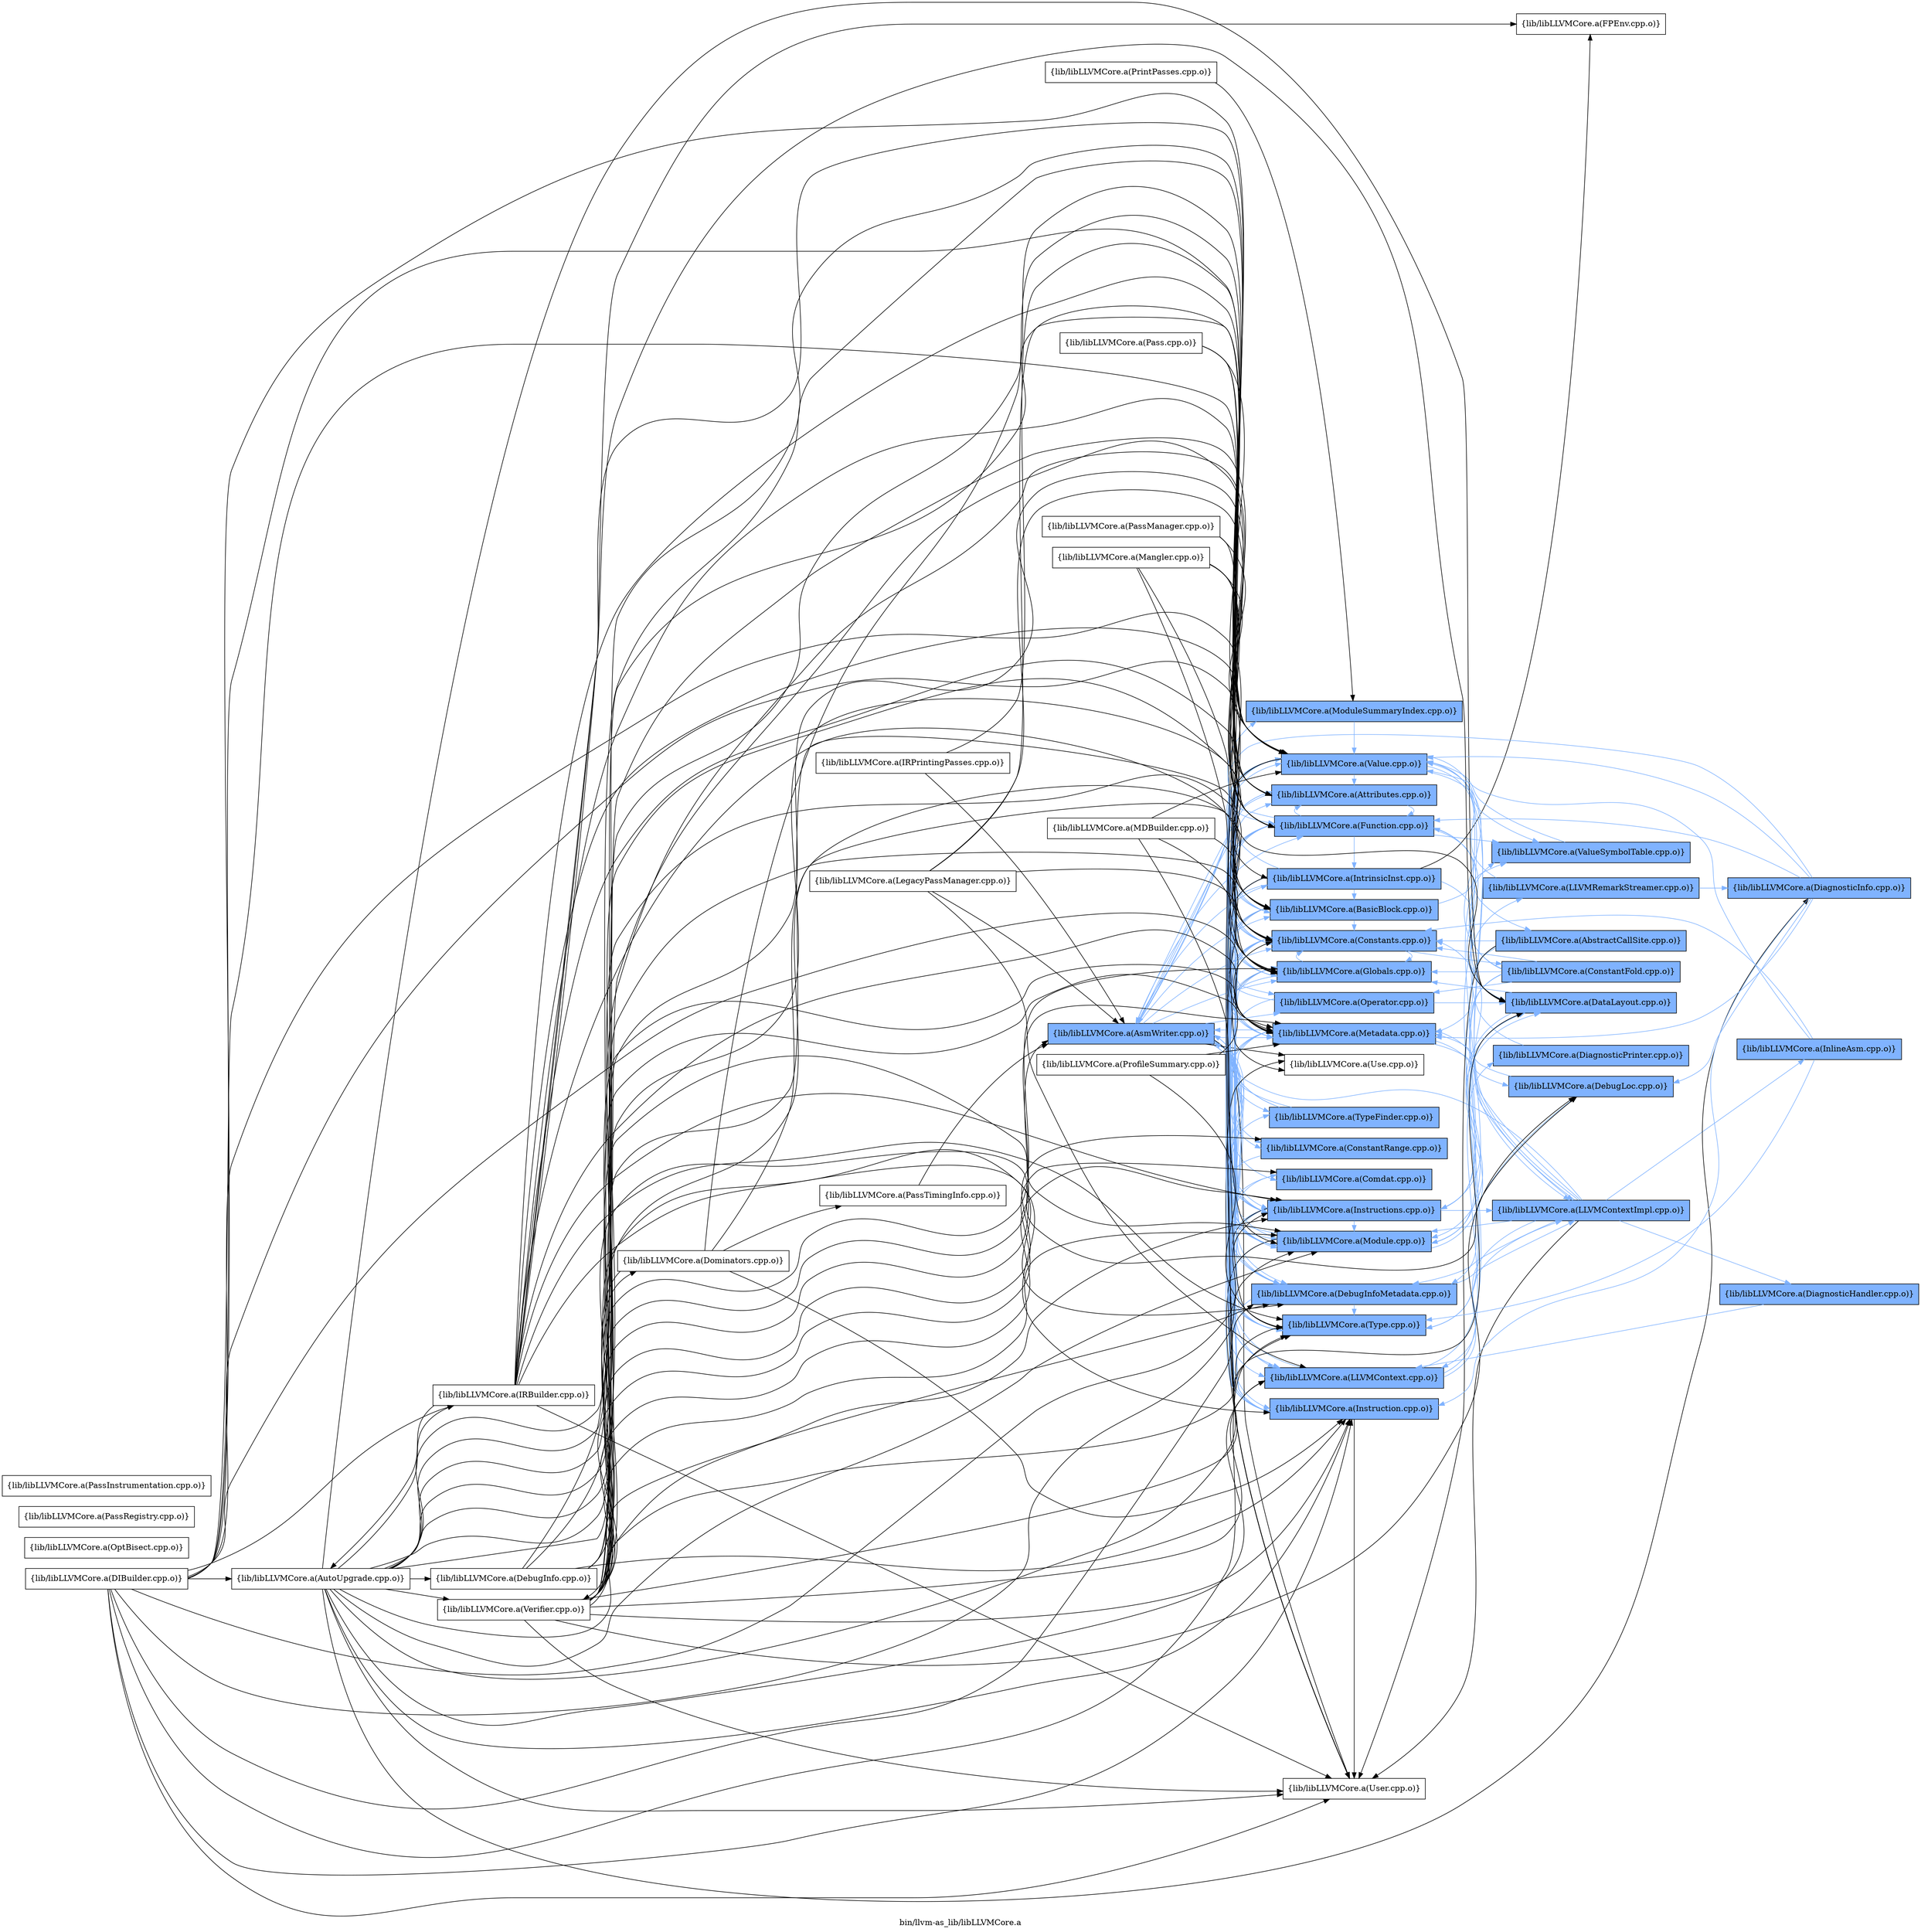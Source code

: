 digraph "bin/llvm-as_lib/libLLVMCore.a" {
	label="bin/llvm-as_lib/libLLVMCore.a";
	rankdir=LR;
	{ rank=same; Node0x55d40ee85408;  }
	{ rank=same; Node0x55d40ee84fa8; Node0x55d40ee81a38; Node0x55d40ee80db8; Node0x55d40ee82f78; Node0x55d40ee82ca8; Node0x55d40ee84f08; Node0x55d40ee83bf8; Node0x55d40ee84148; Node0x55d40ee80d18; Node0x55d40ee81e98; Node0x55d40ee8a908; Node0x55d40ee8a638; Node0x55d40ee82848; Node0x55d40ee82118; Node0x55d40ee81998; Node0x55d40ee81218; Node0x55d40ee87c58; Node0x55d40ee842d8; Node0x55d40ee83658; Node0x55d40ee83ce8; Node0x55d40ee85908;  }
	{ rank=same; Node0x55d40ee84aa8; Node0x55d40ee820c8; Node0x55d40ee89378; Node0x55d40ee89468; Node0x55d40ee84378; Node0x55d40ee83018; Node0x55d40ee89a08; Node0x55d40ee884c8; Node0x55d40ee84c38;  }
	{ rank=same; Node0x55d40ee85408;  }
	{ rank=same; Node0x55d40ee84fa8; Node0x55d40ee81a38; Node0x55d40ee80db8; Node0x55d40ee82f78; Node0x55d40ee82ca8; Node0x55d40ee84f08; Node0x55d40ee83bf8; Node0x55d40ee84148; Node0x55d40ee80d18; Node0x55d40ee81e98; Node0x55d40ee8a908; Node0x55d40ee8a638; Node0x55d40ee82848; Node0x55d40ee82118; Node0x55d40ee81998; Node0x55d40ee81218; Node0x55d40ee87c58; Node0x55d40ee842d8; Node0x55d40ee83658; Node0x55d40ee83ce8; Node0x55d40ee85908;  }
	{ rank=same; Node0x55d40ee84aa8; Node0x55d40ee820c8; Node0x55d40ee89378; Node0x55d40ee89468; Node0x55d40ee84378; Node0x55d40ee83018; Node0x55d40ee89a08; Node0x55d40ee884c8; Node0x55d40ee84c38;  }

	Node0x55d40ee85408 [shape=record,shape=box,group=1,style=filled,fillcolor="0.600000 0.5 1",label="{lib/libLLVMCore.a(AsmWriter.cpp.o)}"];
	Node0x55d40ee85408 -> Node0x55d40ee84fa8[color="0.600000 0.5 1"];
	Node0x55d40ee85408 -> Node0x55d40ee81a38[color="0.600000 0.5 1"];
	Node0x55d40ee85408 -> Node0x55d40ee80db8[color="0.600000 0.5 1"];
	Node0x55d40ee85408 -> Node0x55d40ee82f78[color="0.600000 0.5 1"];
	Node0x55d40ee85408 -> Node0x55d40ee82ca8[color="0.600000 0.5 1"];
	Node0x55d40ee85408 -> Node0x55d40ee84f08[color="0.600000 0.5 1"];
	Node0x55d40ee85408 -> Node0x55d40ee83bf8[color="0.600000 0.5 1"];
	Node0x55d40ee85408 -> Node0x55d40ee84148[color="0.600000 0.5 1"];
	Node0x55d40ee85408 -> Node0x55d40ee80d18[color="0.600000 0.5 1"];
	Node0x55d40ee85408 -> Node0x55d40ee81e98[color="0.600000 0.5 1"];
	Node0x55d40ee85408 -> Node0x55d40ee8a908[color="0.600000 0.5 1"];
	Node0x55d40ee85408 -> Node0x55d40ee8a638[color="0.600000 0.5 1"];
	Node0x55d40ee85408 -> Node0x55d40ee82848[color="0.600000 0.5 1"];
	Node0x55d40ee85408 -> Node0x55d40ee82118[color="0.600000 0.5 1"];
	Node0x55d40ee85408 -> Node0x55d40ee81998[color="0.600000 0.5 1"];
	Node0x55d40ee85408 -> Node0x55d40ee81218[color="0.600000 0.5 1"];
	Node0x55d40ee85408 -> Node0x55d40ee87c58[color="0.600000 0.5 1"];
	Node0x55d40ee85408 -> Node0x55d40ee842d8[color="0.600000 0.5 1"];
	Node0x55d40ee85408 -> Node0x55d40ee83658;
	Node0x55d40ee85408 -> Node0x55d40ee83ce8;
	Node0x55d40ee85408 -> Node0x55d40ee85908[color="0.600000 0.5 1"];
	Node0x55d40ee8a638 [shape=record,shape=box,group=1,style=filled,fillcolor="0.600000 0.5 1",label="{lib/libLLVMCore.a(LLVMContext.cpp.o)}"];
	Node0x55d40ee8a638 -> Node0x55d40ee85408[color="0.600000 0.5 1"];
	Node0x55d40ee8a638 -> Node0x55d40ee89a08[color="0.600000 0.5 1"];
	Node0x55d40ee8a638 -> Node0x55d40ee89378[color="0.600000 0.5 1"];
	Node0x55d40ee8a638 -> Node0x55d40ee884c8[color="0.600000 0.5 1"];
	Node0x55d40ee82118 [shape=record,shape=box,group=1,style=filled,fillcolor="0.600000 0.5 1",label="{lib/libLLVMCore.a(Module.cpp.o)}"];
	Node0x55d40ee82118 -> Node0x55d40ee85408[color="0.600000 0.5 1"];
	Node0x55d40ee82118 -> Node0x55d40ee80db8[color="0.600000 0.5 1"];
	Node0x55d40ee82118 -> Node0x55d40ee82ca8[color="0.600000 0.5 1"];
	Node0x55d40ee82118 -> Node0x55d40ee89468[color="0.600000 0.5 1"];
	Node0x55d40ee82118 -> Node0x55d40ee83bf8[color="0.600000 0.5 1"];
	Node0x55d40ee82118 -> Node0x55d40ee84148[color="0.600000 0.5 1"];
	Node0x55d40ee82118 -> Node0x55d40ee8a638[color="0.600000 0.5 1"];
	Node0x55d40ee82118 -> Node0x55d40ee82848[color="0.600000 0.5 1"];
	Node0x55d40ee82118 -> Node0x55d40ee87c58[color="0.600000 0.5 1"];
	Node0x55d40ee82118 -> Node0x55d40ee842d8[color="0.600000 0.5 1"];
	Node0x55d40ee82118 -> Node0x55d40ee83ce8;
	Node0x55d40ee82118 -> Node0x55d40ee85908[color="0.600000 0.5 1"];
	Node0x55d40ee82118 -> Node0x55d40ee84aa8[color="0.600000 0.5 1"];
	Node0x55d40ee81998 [shape=record,shape=box,group=1,style=filled,fillcolor="0.600000 0.5 1",label="{lib/libLLVMCore.a(ModuleSummaryIndex.cpp.o)}"];
	Node0x55d40ee81998 -> Node0x55d40ee85908[color="0.600000 0.5 1"];
	Node0x55d40ee81808 [shape=record,shape=box,group=0,label="{lib/libLLVMCore.a(Verifier.cpp.o)}"];
	Node0x55d40ee81808 -> Node0x55d40ee85408;
	Node0x55d40ee81808 -> Node0x55d40ee84fa8;
	Node0x55d40ee81808 -> Node0x55d40ee81a38;
	Node0x55d40ee81808 -> Node0x55d40ee80db8;
	Node0x55d40ee81808 -> Node0x55d40ee82f78;
	Node0x55d40ee81808 -> Node0x55d40ee82ca8;
	Node0x55d40ee81808 -> Node0x55d40ee89468;
	Node0x55d40ee81808 -> Node0x55d40ee84f08;
	Node0x55d40ee81808 -> Node0x55d40ee84c38;
	Node0x55d40ee81808 -> Node0x55d40ee83bf8;
	Node0x55d40ee81808 -> Node0x55d40ee84148;
	Node0x55d40ee81808 -> Node0x55d40ee80d18;
	Node0x55d40ee81808 -> Node0x55d40ee81e98;
	Node0x55d40ee81808 -> Node0x55d40ee8a908;
	Node0x55d40ee81808 -> Node0x55d40ee8a638;
	Node0x55d40ee81808 -> Node0x55d40ee82848;
	Node0x55d40ee81808 -> Node0x55d40ee82118;
	Node0x55d40ee81808 -> Node0x55d40ee87c58;
	Node0x55d40ee81808 -> Node0x55d40ee83ce8;
	Node0x55d40ee81808 -> Node0x55d40ee85908;
	Node0x55d40ee81808 -> Node0x55d40ee86df8;
	Node0x55d40ee82848 [shape=record,shape=box,group=1,style=filled,fillcolor="0.600000 0.5 1",label="{lib/libLLVMCore.a(Metadata.cpp.o)}"];
	Node0x55d40ee82848 -> Node0x55d40ee85408[color="0.600000 0.5 1"];
	Node0x55d40ee82848 -> Node0x55d40ee82f78[color="0.600000 0.5 1"];
	Node0x55d40ee82848 -> Node0x55d40ee82ca8[color="0.600000 0.5 1"];
	Node0x55d40ee82848 -> Node0x55d40ee84f08[color="0.600000 0.5 1"];
	Node0x55d40ee82848 -> Node0x55d40ee84c38[color="0.600000 0.5 1"];
	Node0x55d40ee82848 -> Node0x55d40ee8a638[color="0.600000 0.5 1"];
	Node0x55d40ee82848 -> Node0x55d40ee89378[color="0.600000 0.5 1"];
	Node0x55d40ee82848 -> Node0x55d40ee82118[color="0.600000 0.5 1"];
	Node0x55d40ee82848 -> Node0x55d40ee87c58[color="0.600000 0.5 1"];
	Node0x55d40ee82848 -> Node0x55d40ee85908[color="0.600000 0.5 1"];
	Node0x55d40ee87c58 [shape=record,shape=box,group=1,style=filled,fillcolor="0.600000 0.5 1",label="{lib/libLLVMCore.a(Type.cpp.o)}"];
	Node0x55d40ee87c58 -> Node0x55d40ee82ca8[color="0.600000 0.5 1"];
	Node0x55d40ee84fa8 [shape=record,shape=box,group=1,style=filled,fillcolor="0.600000 0.5 1",label="{lib/libLLVMCore.a(Attributes.cpp.o)}"];
	Node0x55d40ee84fa8 -> Node0x55d40ee85408[color="0.600000 0.5 1"];
	Node0x55d40ee84fa8 -> Node0x55d40ee83bf8[color="0.600000 0.5 1"];
	Node0x55d40ee81d08 [shape=record,shape=box,group=0,label="{lib/libLLVMCore.a(AutoUpgrade.cpp.o)}"];
	Node0x55d40ee81d08 -> Node0x55d40ee84fa8;
	Node0x55d40ee81d08 -> Node0x55d40ee81a38;
	Node0x55d40ee81d08 -> Node0x55d40ee82ca8;
	Node0x55d40ee81d08 -> Node0x55d40ee89468;
	Node0x55d40ee81d08 -> Node0x55d40ee88c48;
	Node0x55d40ee81d08 -> Node0x55d40ee853b8;
	Node0x55d40ee81d08 -> Node0x55d40ee83bf8;
	Node0x55d40ee81d08 -> Node0x55d40ee84148;
	Node0x55d40ee81d08 -> Node0x55d40ee82168;
	Node0x55d40ee81d08 -> Node0x55d40ee80d18;
	Node0x55d40ee81d08 -> Node0x55d40ee81e98;
	Node0x55d40ee81d08 -> Node0x55d40ee8a638;
	Node0x55d40ee81d08 -> Node0x55d40ee82848;
	Node0x55d40ee81d08 -> Node0x55d40ee82118;
	Node0x55d40ee81d08 -> Node0x55d40ee87c58;
	Node0x55d40ee81d08 -> Node0x55d40ee83ce8;
	Node0x55d40ee81d08 -> Node0x55d40ee85908;
	Node0x55d40ee81d08 -> Node0x55d40ee81808;
	Node0x55d40ee81a38 [shape=record,shape=box,group=1,style=filled,fillcolor="0.600000 0.5 1",label="{lib/libLLVMCore.a(BasicBlock.cpp.o)}"];
	Node0x55d40ee81a38 -> Node0x55d40ee82ca8[color="0.600000 0.5 1"];
	Node0x55d40ee81a38 -> Node0x55d40ee80d18[color="0.600000 0.5 1"];
	Node0x55d40ee81a38 -> Node0x55d40ee82848[color="0.600000 0.5 1"];
	Node0x55d40ee81a38 -> Node0x55d40ee87c58[color="0.600000 0.5 1"];
	Node0x55d40ee81a38 -> Node0x55d40ee83ce8;
	Node0x55d40ee81a38 -> Node0x55d40ee85908[color="0.600000 0.5 1"];
	Node0x55d40ee81a38 -> Node0x55d40ee84aa8[color="0.600000 0.5 1"];
	Node0x55d40ee82f78 [shape=record,shape=box,group=1,style=filled,fillcolor="0.600000 0.5 1",label="{lib/libLLVMCore.a(ConstantRange.cpp.o)}"];
	Node0x55d40ee82f78 -> Node0x55d40ee81e98[color="0.600000 0.5 1"];
	Node0x55d40ee82ca8 [shape=record,shape=box,group=1,style=filled,fillcolor="0.600000 0.5 1",label="{lib/libLLVMCore.a(Constants.cpp.o)}"];
	Node0x55d40ee82ca8 -> Node0x55d40ee820c8[color="0.600000 0.5 1"];
	Node0x55d40ee82ca8 -> Node0x55d40ee83bf8[color="0.600000 0.5 1"];
	Node0x55d40ee82ca8 -> Node0x55d40ee84148[color="0.600000 0.5 1"];
	Node0x55d40ee82ca8 -> Node0x55d40ee80d18[color="0.600000 0.5 1"];
	Node0x55d40ee82ca8 -> Node0x55d40ee81e98[color="0.600000 0.5 1"];
	Node0x55d40ee82ca8 -> Node0x55d40ee81218[color="0.600000 0.5 1"];
	Node0x55d40ee82ca8 -> Node0x55d40ee87c58[color="0.600000 0.5 1"];
	Node0x55d40ee82ca8 -> Node0x55d40ee83ce8;
	Node0x55d40ee82ca8 -> Node0x55d40ee85908[color="0.600000 0.5 1"];
	Node0x55d40ee89468 [shape=record,shape=box,group=1,style=filled,fillcolor="0.600000 0.5 1",label="{lib/libLLVMCore.a(DataLayout.cpp.o)}"];
	Node0x55d40ee89468 -> Node0x55d40ee84148[color="0.600000 0.5 1"];
	Node0x55d40ee89468 -> Node0x55d40ee82118[color="0.600000 0.5 1"];
	Node0x55d40ee89468 -> Node0x55d40ee87c58[color="0.600000 0.5 1"];
	Node0x55d40ee84f08 [shape=record,shape=box,group=1,style=filled,fillcolor="0.600000 0.5 1",label="{lib/libLLVMCore.a(DebugInfoMetadata.cpp.o)}"];
	Node0x55d40ee84f08 -> Node0x55d40ee82ca8[color="0.600000 0.5 1"];
	Node0x55d40ee84f08 -> Node0x55d40ee8a638[color="0.600000 0.5 1"];
	Node0x55d40ee84f08 -> Node0x55d40ee89378[color="0.600000 0.5 1"];
	Node0x55d40ee84f08 -> Node0x55d40ee82848[color="0.600000 0.5 1"];
	Node0x55d40ee84f08 -> Node0x55d40ee87c58[color="0.600000 0.5 1"];
	Node0x55d40ee83bf8 [shape=record,shape=box,group=1,style=filled,fillcolor="0.600000 0.5 1",label="{lib/libLLVMCore.a(Function.cpp.o)}"];
	Node0x55d40ee83bf8 -> Node0x55d40ee84fa8[color="0.600000 0.5 1"];
	Node0x55d40ee83bf8 -> Node0x55d40ee81a38[color="0.600000 0.5 1"];
	Node0x55d40ee83bf8 -> Node0x55d40ee82ca8[color="0.600000 0.5 1"];
	Node0x55d40ee83bf8 -> Node0x55d40ee89468[color="0.600000 0.5 1"];
	Node0x55d40ee83bf8 -> Node0x55d40ee84378[color="0.600000 0.5 1"];
	Node0x55d40ee83bf8 -> Node0x55d40ee81e98[color="0.600000 0.5 1"];
	Node0x55d40ee83bf8 -> Node0x55d40ee8a908[color="0.600000 0.5 1"];
	Node0x55d40ee83bf8 -> Node0x55d40ee8a638[color="0.600000 0.5 1"];
	Node0x55d40ee83bf8 -> Node0x55d40ee82848[color="0.600000 0.5 1"];
	Node0x55d40ee83bf8 -> Node0x55d40ee82118[color="0.600000 0.5 1"];
	Node0x55d40ee83bf8 -> Node0x55d40ee87c58[color="0.600000 0.5 1"];
	Node0x55d40ee83bf8 -> Node0x55d40ee83ce8;
	Node0x55d40ee83bf8 -> Node0x55d40ee85908[color="0.600000 0.5 1"];
	Node0x55d40ee83bf8 -> Node0x55d40ee84aa8[color="0.600000 0.5 1"];
	Node0x55d40ee84148 [shape=record,shape=box,group=1,style=filled,fillcolor="0.600000 0.5 1",label="{lib/libLLVMCore.a(Globals.cpp.o)}"];
	Node0x55d40ee84148 -> Node0x55d40ee82ca8[color="0.600000 0.5 1"];
	Node0x55d40ee84148 -> Node0x55d40ee83bf8[color="0.600000 0.5 1"];
	Node0x55d40ee84148 -> Node0x55d40ee82848[color="0.600000 0.5 1"];
	Node0x55d40ee84148 -> Node0x55d40ee82118[color="0.600000 0.5 1"];
	Node0x55d40ee84148 -> Node0x55d40ee87c58[color="0.600000 0.5 1"];
	Node0x55d40ee84148 -> Node0x55d40ee83ce8;
	Node0x55d40ee84148 -> Node0x55d40ee85908[color="0.600000 0.5 1"];
	Node0x55d40ee82d98 [shape=record,shape=box,group=1,style=filled,fillcolor="0.600000 0.5 1",label="{lib/libLLVMCore.a(InlineAsm.cpp.o)}"];
	Node0x55d40ee82d98 -> Node0x55d40ee82ca8[color="0.600000 0.5 1"];
	Node0x55d40ee82d98 -> Node0x55d40ee87c58[color="0.600000 0.5 1"];
	Node0x55d40ee82d98 -> Node0x55d40ee85908[color="0.600000 0.5 1"];
	Node0x55d40ee80d18 [shape=record,shape=box,group=1,style=filled,fillcolor="0.600000 0.5 1",label="{lib/libLLVMCore.a(Instruction.cpp.o)}"];
	Node0x55d40ee80d18 -> Node0x55d40ee84fa8[color="0.600000 0.5 1"];
	Node0x55d40ee80d18 -> Node0x55d40ee81a38[color="0.600000 0.5 1"];
	Node0x55d40ee80d18 -> Node0x55d40ee82ca8[color="0.600000 0.5 1"];
	Node0x55d40ee80d18 -> Node0x55d40ee81e98[color="0.600000 0.5 1"];
	Node0x55d40ee80d18 -> Node0x55d40ee82848[color="0.600000 0.5 1"];
	Node0x55d40ee80d18 -> Node0x55d40ee83ce8;
	Node0x55d40ee80d18 -> Node0x55d40ee85908[color="0.600000 0.5 1"];
	Node0x55d40ee81e98 [shape=record,shape=box,group=1,style=filled,fillcolor="0.600000 0.5 1",label="{lib/libLLVMCore.a(Instructions.cpp.o)}"];
	Node0x55d40ee81e98 -> Node0x55d40ee84fa8[color="0.600000 0.5 1"];
	Node0x55d40ee81e98 -> Node0x55d40ee81a38[color="0.600000 0.5 1"];
	Node0x55d40ee81e98 -> Node0x55d40ee82ca8[color="0.600000 0.5 1"];
	Node0x55d40ee81e98 -> Node0x55d40ee89468[color="0.600000 0.5 1"];
	Node0x55d40ee81e98 -> Node0x55d40ee83bf8[color="0.600000 0.5 1"];
	Node0x55d40ee81e98 -> Node0x55d40ee80d18[color="0.600000 0.5 1"];
	Node0x55d40ee81e98 -> Node0x55d40ee89378[color="0.600000 0.5 1"];
	Node0x55d40ee81e98 -> Node0x55d40ee82848[color="0.600000 0.5 1"];
	Node0x55d40ee81e98 -> Node0x55d40ee82118[color="0.600000 0.5 1"];
	Node0x55d40ee81e98 -> Node0x55d40ee87c58[color="0.600000 0.5 1"];
	Node0x55d40ee81e98 -> Node0x55d40ee83ce8;
	Node0x55d40ee81e98 -> Node0x55d40ee85908[color="0.600000 0.5 1"];
	Node0x55d40ee83ce8 [shape=record,shape=box,group=0,label="{lib/libLLVMCore.a(User.cpp.o)}"];
	Node0x55d40ee83ce8 -> Node0x55d40ee83658;
	Node0x55d40ee85908 [shape=record,shape=box,group=1,style=filled,fillcolor="0.600000 0.5 1",label="{lib/libLLVMCore.a(Value.cpp.o)}"];
	Node0x55d40ee85908 -> Node0x55d40ee84fa8[color="0.600000 0.5 1"];
	Node0x55d40ee85908 -> Node0x55d40ee81a38[color="0.600000 0.5 1"];
	Node0x55d40ee85908 -> Node0x55d40ee82ca8[color="0.600000 0.5 1"];
	Node0x55d40ee85908 -> Node0x55d40ee89468[color="0.600000 0.5 1"];
	Node0x55d40ee85908 -> Node0x55d40ee83bf8[color="0.600000 0.5 1"];
	Node0x55d40ee85908 -> Node0x55d40ee84148[color="0.600000 0.5 1"];
	Node0x55d40ee85908 -> Node0x55d40ee80d18[color="0.600000 0.5 1"];
	Node0x55d40ee85908 -> Node0x55d40ee81e98[color="0.600000 0.5 1"];
	Node0x55d40ee85908 -> Node0x55d40ee8a638[color="0.600000 0.5 1"];
	Node0x55d40ee85908 -> Node0x55d40ee89378[color="0.600000 0.5 1"];
	Node0x55d40ee85908 -> Node0x55d40ee82848[color="0.600000 0.5 1"];
	Node0x55d40ee85908 -> Node0x55d40ee87c58[color="0.600000 0.5 1"];
	Node0x55d40ee85908 -> Node0x55d40ee83658;
	Node0x55d40ee85908 -> Node0x55d40ee83ce8;
	Node0x55d40ee85908 -> Node0x55d40ee84aa8[color="0.600000 0.5 1"];
	Node0x55d40ee80db8 [shape=record,shape=box,group=1,style=filled,fillcolor="0.600000 0.5 1",label="{lib/libLLVMCore.a(Comdat.cpp.o)}"];
	Node0x55d40ee80db8 -> Node0x55d40ee82118[color="0.600000 0.5 1"];
	Node0x55d40ee84c38 [shape=record,shape=box,group=1,style=filled,fillcolor="0.600000 0.5 1",label="{lib/libLLVMCore.a(DebugLoc.cpp.o)}"];
	Node0x55d40ee84c38 -> Node0x55d40ee84f08[color="0.600000 0.5 1"];
	Node0x55d40ee84c38 -> Node0x55d40ee82848[color="0.600000 0.5 1"];
	Node0x55d40ee81218 [shape=record,shape=box,group=1,style=filled,fillcolor="0.600000 0.5 1",label="{lib/libLLVMCore.a(Operator.cpp.o)}"];
	Node0x55d40ee81218 -> Node0x55d40ee82ca8[color="0.600000 0.5 1"];
	Node0x55d40ee81218 -> Node0x55d40ee89468[color="0.600000 0.5 1"];
	Node0x55d40ee81218 -> Node0x55d40ee87c58[color="0.600000 0.5 1"];
	Node0x55d40ee83658 [shape=record,shape=box,group=0,label="{lib/libLLVMCore.a(Use.cpp.o)}"];
	Node0x55d40ee8a908 [shape=record,shape=box,group=1,style=filled,fillcolor="0.600000 0.5 1",label="{lib/libLLVMCore.a(IntrinsicInst.cpp.o)}"];
	Node0x55d40ee8a908 -> Node0x55d40ee81a38[color="0.600000 0.5 1"];
	Node0x55d40ee8a908 -> Node0x55d40ee82ca8[color="0.600000 0.5 1"];
	Node0x55d40ee8a908 -> Node0x55d40ee89468[color="0.600000 0.5 1"];
	Node0x55d40ee8a908 -> Node0x55d40ee84f08[color="0.600000 0.5 1"];
	Node0x55d40ee8a908 -> Node0x55d40ee83018;
	Node0x55d40ee8a908 -> Node0x55d40ee80d18[color="0.600000 0.5 1"];
	Node0x55d40ee8a908 -> Node0x55d40ee81e98[color="0.600000 0.5 1"];
	Node0x55d40ee8a908 -> Node0x55d40ee82848[color="0.600000 0.5 1"];
	Node0x55d40ee8a908 -> Node0x55d40ee82118[color="0.600000 0.5 1"];
	Node0x55d40ee8a908 -> Node0x55d40ee87c58[color="0.600000 0.5 1"];
	Node0x55d40ee8a908 -> Node0x55d40ee83ce8;
	Node0x55d40ee8a908 -> Node0x55d40ee85908[color="0.600000 0.5 1"];
	Node0x55d40ee842d8 [shape=record,shape=box,group=1,style=filled,fillcolor="0.600000 0.5 1",label="{lib/libLLVMCore.a(TypeFinder.cpp.o)}"];
	Node0x55d40ee842d8 -> Node0x55d40ee83bf8[color="0.600000 0.5 1"];
	Node0x55d40ee842d8 -> Node0x55d40ee84148[color="0.600000 0.5 1"];
	Node0x55d40ee842d8 -> Node0x55d40ee82848[color="0.600000 0.5 1"];
	Node0x55d40ee88c48 [shape=record,shape=box,group=0,label="{lib/libLLVMCore.a(DebugInfo.cpp.o)}"];
	Node0x55d40ee88c48 -> Node0x55d40ee84f08;
	Node0x55d40ee88c48 -> Node0x55d40ee84c38;
	Node0x55d40ee88c48 -> Node0x55d40ee83bf8;
	Node0x55d40ee88c48 -> Node0x55d40ee80d18;
	Node0x55d40ee88c48 -> Node0x55d40ee82848;
	Node0x55d40ee88c48 -> Node0x55d40ee82118;
	Node0x55d40ee88c48 -> Node0x55d40ee85908;
	Node0x55d40ee853b8 [shape=record,shape=box,group=1,style=filled,fillcolor="0.600000 0.5 1",label="{lib/libLLVMCore.a(DiagnosticInfo.cpp.o)}"];
	Node0x55d40ee853b8 -> Node0x55d40ee85408[color="0.600000 0.5 1"];
	Node0x55d40ee853b8 -> Node0x55d40ee84c38[color="0.600000 0.5 1"];
	Node0x55d40ee853b8 -> Node0x55d40ee83bf8[color="0.600000 0.5 1"];
	Node0x55d40ee853b8 -> Node0x55d40ee80d18[color="0.600000 0.5 1"];
	Node0x55d40ee853b8 -> Node0x55d40ee82848[color="0.600000 0.5 1"];
	Node0x55d40ee853b8 -> Node0x55d40ee85908[color="0.600000 0.5 1"];
	Node0x55d40ee82168 [shape=record,shape=box,group=0,label="{lib/libLLVMCore.a(IRBuilder.cpp.o)}"];
	Node0x55d40ee82168 -> Node0x55d40ee84fa8;
	Node0x55d40ee82168 -> Node0x55d40ee81d08;
	Node0x55d40ee82168 -> Node0x55d40ee81a38;
	Node0x55d40ee82168 -> Node0x55d40ee82ca8;
	Node0x55d40ee82168 -> Node0x55d40ee89468;
	Node0x55d40ee82168 -> Node0x55d40ee83bf8;
	Node0x55d40ee82168 -> Node0x55d40ee84148;
	Node0x55d40ee82168 -> Node0x55d40ee83018;
	Node0x55d40ee82168 -> Node0x55d40ee80d18;
	Node0x55d40ee82168 -> Node0x55d40ee81e98;
	Node0x55d40ee82168 -> Node0x55d40ee82848;
	Node0x55d40ee82168 -> Node0x55d40ee87c58;
	Node0x55d40ee82168 -> Node0x55d40ee83ce8;
	Node0x55d40ee82168 -> Node0x55d40ee85908;
	Node0x55d40ee84aa8 [shape=record,shape=box,group=1,style=filled,fillcolor="0.600000 0.5 1",label="{lib/libLLVMCore.a(ValueSymbolTable.cpp.o)}"];
	Node0x55d40ee84aa8 -> Node0x55d40ee85908[color="0.600000 0.5 1"];
	Node0x55d40ee820c8 [shape=record,shape=box,group=1,style=filled,fillcolor="0.600000 0.5 1",label="{lib/libLLVMCore.a(ConstantFold.cpp.o)}"];
	Node0x55d40ee820c8 -> Node0x55d40ee82ca8[color="0.600000 0.5 1"];
	Node0x55d40ee820c8 -> Node0x55d40ee83bf8[color="0.600000 0.5 1"];
	Node0x55d40ee820c8 -> Node0x55d40ee84148[color="0.600000 0.5 1"];
	Node0x55d40ee820c8 -> Node0x55d40ee81e98[color="0.600000 0.5 1"];
	Node0x55d40ee820c8 -> Node0x55d40ee82118[color="0.600000 0.5 1"];
	Node0x55d40ee820c8 -> Node0x55d40ee81218[color="0.600000 0.5 1"];
	Node0x55d40ee820c8 -> Node0x55d40ee87c58[color="0.600000 0.5 1"];
	Node0x55d40ee820c8 -> Node0x55d40ee85908[color="0.600000 0.5 1"];
	Node0x55d40ee88518 [shape=record,shape=box,group=0,label="{lib/libLLVMCore.a(DIBuilder.cpp.o)}"];
	Node0x55d40ee88518 -> Node0x55d40ee84fa8;
	Node0x55d40ee88518 -> Node0x55d40ee81d08;
	Node0x55d40ee88518 -> Node0x55d40ee81a38;
	Node0x55d40ee88518 -> Node0x55d40ee82ca8;
	Node0x55d40ee88518 -> Node0x55d40ee84f08;
	Node0x55d40ee88518 -> Node0x55d40ee83bf8;
	Node0x55d40ee88518 -> Node0x55d40ee82168;
	Node0x55d40ee88518 -> Node0x55d40ee80d18;
	Node0x55d40ee88518 -> Node0x55d40ee81e98;
	Node0x55d40ee88518 -> Node0x55d40ee82848;
	Node0x55d40ee88518 -> Node0x55d40ee82118;
	Node0x55d40ee88518 -> Node0x55d40ee87c58;
	Node0x55d40ee88518 -> Node0x55d40ee83ce8;
	Node0x55d40ee88518 -> Node0x55d40ee85908;
	Node0x55d40ee89378 [shape=record,shape=box,group=1,style=filled,fillcolor="0.600000 0.5 1",label="{lib/libLLVMCore.a(LLVMContextImpl.cpp.o)}"];
	Node0x55d40ee89378 -> Node0x55d40ee85408[color="0.600000 0.5 1"];
	Node0x55d40ee89378 -> Node0x55d40ee82ca8[color="0.600000 0.5 1"];
	Node0x55d40ee89378 -> Node0x55d40ee84f08[color="0.600000 0.5 1"];
	Node0x55d40ee89378 -> Node0x55d40ee82d98[color="0.600000 0.5 1"];
	Node0x55d40ee89378 -> Node0x55d40ee8a638[color="0.600000 0.5 1"];
	Node0x55d40ee89378 -> Node0x55d40ee890a8[color="0.600000 0.5 1"];
	Node0x55d40ee89378 -> Node0x55d40ee82848[color="0.600000 0.5 1"];
	Node0x55d40ee89378 -> Node0x55d40ee82118[color="0.600000 0.5 1"];
	Node0x55d40ee89378 -> Node0x55d40ee83ce8;
	Node0x55d40ee89378 -> Node0x55d40ee85908[color="0.600000 0.5 1"];
	Node0x55d40ee84378 [shape=record,shape=box,group=1,style=filled,fillcolor="0.600000 0.5 1",label="{lib/libLLVMCore.a(AbstractCallSite.cpp.o)}"];
	Node0x55d40ee84378 -> Node0x55d40ee82ca8[color="0.600000 0.5 1"];
	Node0x55d40ee84378 -> Node0x55d40ee81e98[color="0.600000 0.5 1"];
	Node0x55d40ee84378 -> Node0x55d40ee82848[color="0.600000 0.5 1"];
	Node0x55d40ee84378 -> Node0x55d40ee83ce8;
	Node0x55d40ee83018 [shape=record,shape=box,group=0,label="{lib/libLLVMCore.a(FPEnv.cpp.o)}"];
	Node0x55d40ee89a08 [shape=record,shape=box,group=1,style=filled,fillcolor="0.600000 0.5 1",label="{lib/libLLVMCore.a(DiagnosticPrinter.cpp.o)}"];
	Node0x55d40ee89a08 -> Node0x55d40ee85908[color="0.600000 0.5 1"];
	Node0x55d40ee884c8 [shape=record,shape=box,group=1,style=filled,fillcolor="0.600000 0.5 1",label="{lib/libLLVMCore.a(LLVMRemarkStreamer.cpp.o)}"];
	Node0x55d40ee884c8 -> Node0x55d40ee853b8[color="0.600000 0.5 1"];
	Node0x55d40ee884c8 -> Node0x55d40ee85908[color="0.600000 0.5 1"];
	Node0x55d40ee890a8 [shape=record,shape=box,group=1,style=filled,fillcolor="0.600000 0.5 1",label="{lib/libLLVMCore.a(DiagnosticHandler.cpp.o)}"];
	Node0x55d40ee890a8 -> Node0x55d40ee8a638[color="0.600000 0.5 1"];
	Node0x55d40ee83068 [shape=record,shape=box,group=0,label="{lib/libLLVMCore.a(MDBuilder.cpp.o)}"];
	Node0x55d40ee83068 -> Node0x55d40ee82ca8;
	Node0x55d40ee83068 -> Node0x55d40ee82848;
	Node0x55d40ee83068 -> Node0x55d40ee87c58;
	Node0x55d40ee83068 -> Node0x55d40ee85908;
	Node0x55d40ee87668 [shape=record,shape=box,group=0,label="{lib/libLLVMCore.a(OptBisect.cpp.o)}"];
	Node0x55d40ee88388 [shape=record,shape=box,group=0,label="{lib/libLLVMCore.a(ProfileSummary.cpp.o)}"];
	Node0x55d40ee88388 -> Node0x55d40ee82ca8;
	Node0x55d40ee88388 -> Node0x55d40ee82848;
	Node0x55d40ee88388 -> Node0x55d40ee87c58;
	Node0x55d40ee86df8 [shape=record,shape=box,group=0,label="{lib/libLLVMCore.a(Dominators.cpp.o)}"];
	Node0x55d40ee86df8 -> Node0x55d40ee81a38;
	Node0x55d40ee86df8 -> Node0x55d40ee80d18;
	Node0x55d40ee86df8 -> Node0x55d40ee85908;
	Node0x55d40ee86df8 -> Node0x55d40ee81808;
	Node0x55d40ee86df8 -> Node0x55d40ee86808;
	Node0x55d40ee81f38 [shape=record,shape=box,group=0,label="{lib/libLLVMCore.a(PassRegistry.cpp.o)}"];
	Node0x55d40ee812b8 [shape=record,shape=box,group=0,label="{lib/libLLVMCore.a(Pass.cpp.o)}"];
	Node0x55d40ee812b8 -> Node0x55d40ee84fa8;
	Node0x55d40ee812b8 -> Node0x55d40ee83bf8;
	Node0x55d40ee812b8 -> Node0x55d40ee85908;
	Node0x55d40ee838d8 [shape=record,shape=box,group=0,label="{lib/libLLVMCore.a(IRPrintingPasses.cpp.o)}"];
	Node0x55d40ee838d8 -> Node0x55d40ee85408;
	Node0x55d40ee838d8 -> Node0x55d40ee85908;
	Node0x55d40ee84558 [shape=record,shape=box,group=0,label="{lib/libLLVMCore.a(PrintPasses.cpp.o)}"];
	Node0x55d40ee84558 -> Node0x55d40ee81998;
	Node0x55d40ee83e28 [shape=record,shape=box,group=0,label="{lib/libLLVMCore.a(PassManager.cpp.o)}"];
	Node0x55d40ee83e28 -> Node0x55d40ee84148;
	Node0x55d40ee83e28 -> Node0x55d40ee85908;
	Node0x55d40ee88108 [shape=record,shape=box,group=0,label="{lib/libLLVMCore.a(PassInstrumentation.cpp.o)}"];
	Node0x55d40ee873e8 [shape=record,shape=box,group=0,label="{lib/libLLVMCore.a(LegacyPassManager.cpp.o)}"];
	Node0x55d40ee873e8 -> Node0x55d40ee85408;
	Node0x55d40ee873e8 -> Node0x55d40ee83bf8;
	Node0x55d40ee873e8 -> Node0x55d40ee84148;
	Node0x55d40ee873e8 -> Node0x55d40ee8a638;
	Node0x55d40ee873e8 -> Node0x55d40ee85908;
	Node0x55d40ee86808 [shape=record,shape=box,group=0,label="{lib/libLLVMCore.a(PassTimingInfo.cpp.o)}"];
	Node0x55d40ee86808 -> Node0x55d40ee85408;
	Node0x55d40ee84738 [shape=record,shape=box,group=0,label="{lib/libLLVMCore.a(Mangler.cpp.o)}"];
	Node0x55d40ee84738 -> Node0x55d40ee84fa8;
	Node0x55d40ee84738 -> Node0x55d40ee89468;
	Node0x55d40ee84738 -> Node0x55d40ee83bf8;
	Node0x55d40ee84738 -> Node0x55d40ee84148;
	Node0x55d40ee84738 -> Node0x55d40ee82118;
	Node0x55d40ee84738 -> Node0x55d40ee85908;
}
